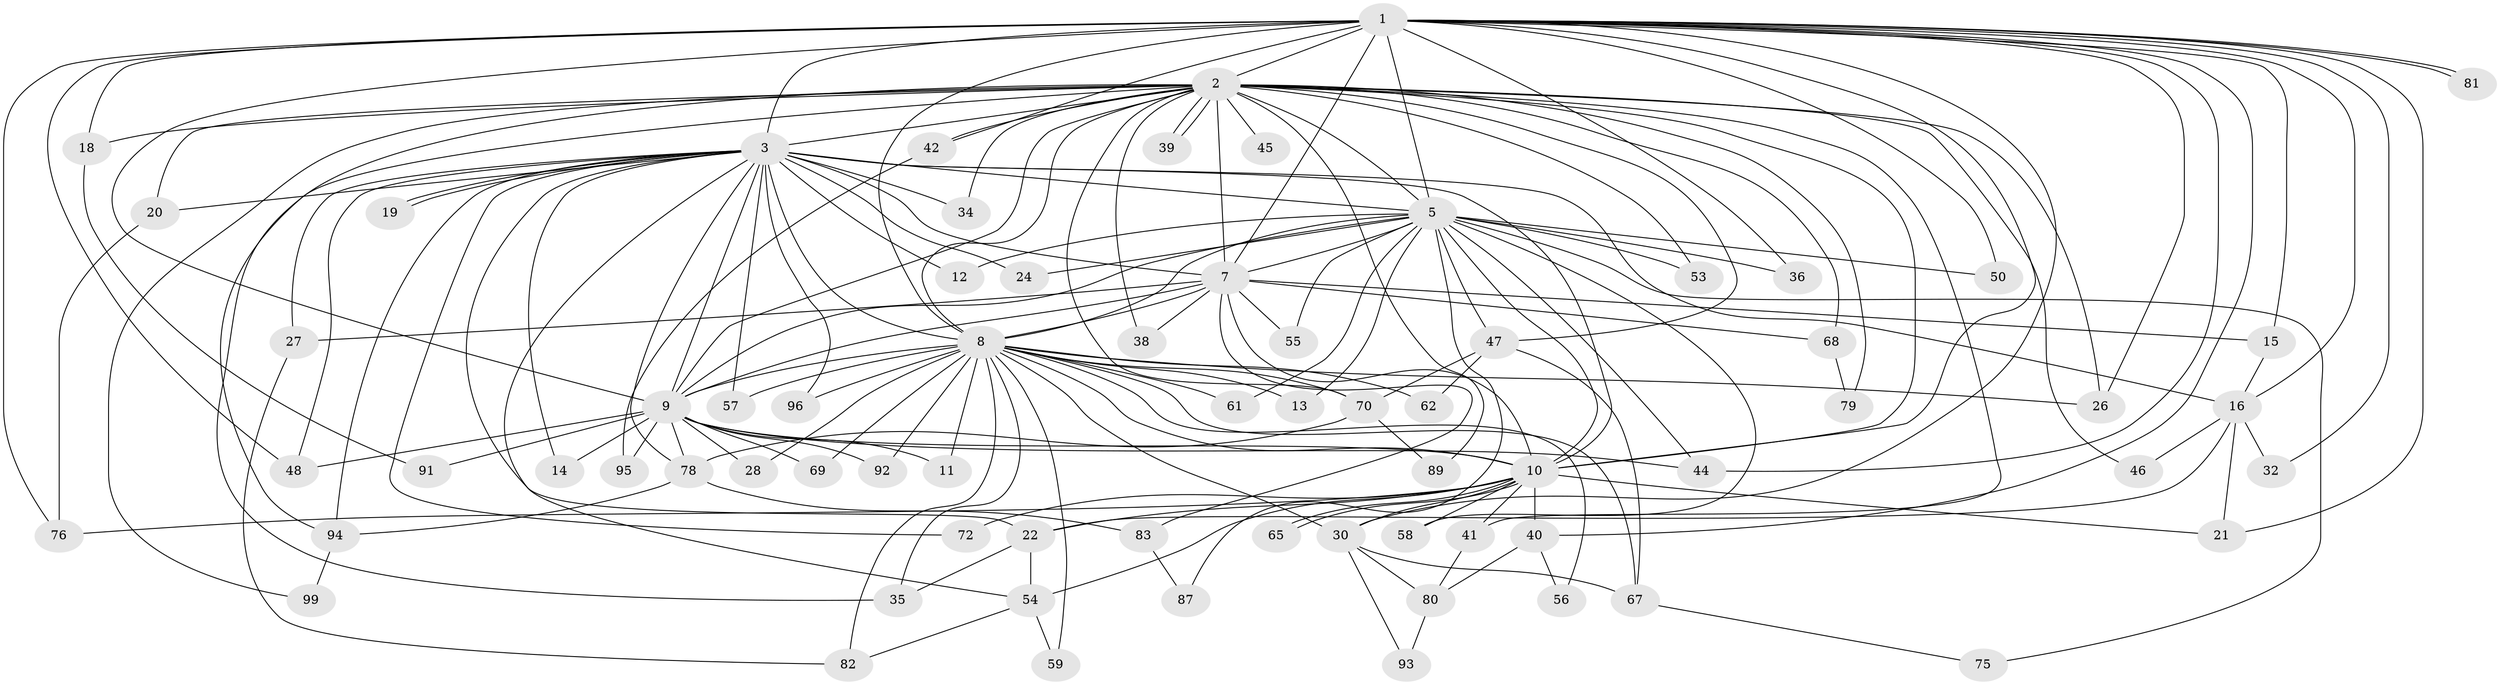 // original degree distribution, {23: 0.020202020202020204, 31: 0.010101010101010102, 17: 0.010101010101010102, 20: 0.010101010101010102, 13: 0.010101010101010102, 16: 0.010101010101010102, 26: 0.010101010101010102, 19: 0.010101010101010102, 22: 0.010101010101010102, 2: 0.5252525252525253, 3: 0.24242424242424243, 7: 0.010101010101010102, 5: 0.050505050505050504, 4: 0.0707070707070707}
// Generated by graph-tools (version 1.1) at 2025/10/02/27/25 16:10:56]
// undirected, 71 vertices, 169 edges
graph export_dot {
graph [start="1"]
  node [color=gray90,style=filled];
  1 [super="+6"];
  2 [super="+4"];
  3 [super="+25"];
  5 [super="+17"];
  7 [super="+60"];
  8 [super="+51"];
  9 [super="+43"];
  10 [super="+52"];
  11;
  12 [super="+29"];
  13;
  14;
  15 [super="+90"];
  16 [super="+37"];
  18 [super="+33"];
  19;
  20;
  21 [super="+23"];
  22 [super="+49"];
  24;
  26;
  27 [super="+88"];
  28;
  30 [super="+31"];
  32;
  34;
  35 [super="+86"];
  36;
  38;
  39;
  40 [super="+64"];
  41 [super="+85"];
  42 [super="+73"];
  44 [super="+63"];
  45;
  46;
  47;
  48 [super="+66"];
  50;
  53;
  54 [super="+74"];
  55;
  56;
  57;
  58;
  59;
  61;
  62;
  65;
  67 [super="+97"];
  68;
  69;
  70 [super="+71"];
  72;
  75;
  76 [super="+77"];
  78 [super="+84"];
  79;
  80;
  81;
  82;
  83;
  87;
  89;
  91;
  92;
  93;
  94 [super="+98"];
  95;
  96;
  99;
  1 -- 2 [weight=4];
  1 -- 3 [weight=2];
  1 -- 5 [weight=2];
  1 -- 7 [weight=3];
  1 -- 8 [weight=2];
  1 -- 9 [weight=2];
  1 -- 10 [weight=2];
  1 -- 15;
  1 -- 18 [weight=2];
  1 -- 32;
  1 -- 36;
  1 -- 42;
  1 -- 48;
  1 -- 50;
  1 -- 76;
  1 -- 81;
  1 -- 81;
  1 -- 40;
  1 -- 16;
  1 -- 21;
  1 -- 26;
  1 -- 44;
  1 -- 30;
  2 -- 3 [weight=2];
  2 -- 5 [weight=2];
  2 -- 7 [weight=2];
  2 -- 8 [weight=2];
  2 -- 9 [weight=2];
  2 -- 10 [weight=2];
  2 -- 18;
  2 -- 20;
  2 -- 34;
  2 -- 38;
  2 -- 39;
  2 -- 39;
  2 -- 41;
  2 -- 42 [weight=2];
  2 -- 47;
  2 -- 68;
  2 -- 79;
  2 -- 89;
  2 -- 99;
  2 -- 70;
  2 -- 45;
  2 -- 46;
  2 -- 53;
  2 -- 26;
  2 -- 94;
  2 -- 35;
  3 -- 5 [weight=2];
  3 -- 7;
  3 -- 8;
  3 -- 9;
  3 -- 10;
  3 -- 12 [weight=2];
  3 -- 14;
  3 -- 16 [weight=2];
  3 -- 19;
  3 -- 19;
  3 -- 20;
  3 -- 24;
  3 -- 27;
  3 -- 34;
  3 -- 48;
  3 -- 54;
  3 -- 57;
  3 -- 72;
  3 -- 78;
  3 -- 94;
  3 -- 96;
  3 -- 22;
  5 -- 7;
  5 -- 8;
  5 -- 9;
  5 -- 10;
  5 -- 12;
  5 -- 13;
  5 -- 24;
  5 -- 36;
  5 -- 44;
  5 -- 47;
  5 -- 55;
  5 -- 61;
  5 -- 75;
  5 -- 87;
  5 -- 50;
  5 -- 53;
  5 -- 58;
  7 -- 8;
  7 -- 9;
  7 -- 10;
  7 -- 15;
  7 -- 27;
  7 -- 38;
  7 -- 55;
  7 -- 68;
  7 -- 83;
  8 -- 9 [weight=2];
  8 -- 10;
  8 -- 11;
  8 -- 13;
  8 -- 28;
  8 -- 30;
  8 -- 35;
  8 -- 56;
  8 -- 57;
  8 -- 59;
  8 -- 61;
  8 -- 62;
  8 -- 69;
  8 -- 70;
  8 -- 82;
  8 -- 92;
  8 -- 96;
  8 -- 26;
  8 -- 67;
  9 -- 10;
  9 -- 11;
  9 -- 14;
  9 -- 28;
  9 -- 44;
  9 -- 69;
  9 -- 91;
  9 -- 92;
  9 -- 95;
  9 -- 78;
  9 -- 48;
  10 -- 21;
  10 -- 22;
  10 -- 30;
  10 -- 40 [weight=2];
  10 -- 41;
  10 -- 58;
  10 -- 65;
  10 -- 65;
  10 -- 72;
  10 -- 54;
  10 -- 76;
  15 -- 16;
  16 -- 21;
  16 -- 22;
  16 -- 32;
  16 -- 46;
  18 -- 91;
  20 -- 76;
  22 -- 35;
  22 -- 54;
  27 -- 82;
  30 -- 80;
  30 -- 93;
  30 -- 67;
  40 -- 56;
  40 -- 80;
  41 -- 80;
  42 -- 95;
  47 -- 62;
  47 -- 67;
  47 -- 70;
  54 -- 59;
  54 -- 82;
  67 -- 75;
  68 -- 79;
  70 -- 89;
  70 -- 78;
  78 -- 83;
  78 -- 94;
  80 -- 93;
  83 -- 87;
  94 -- 99;
}
